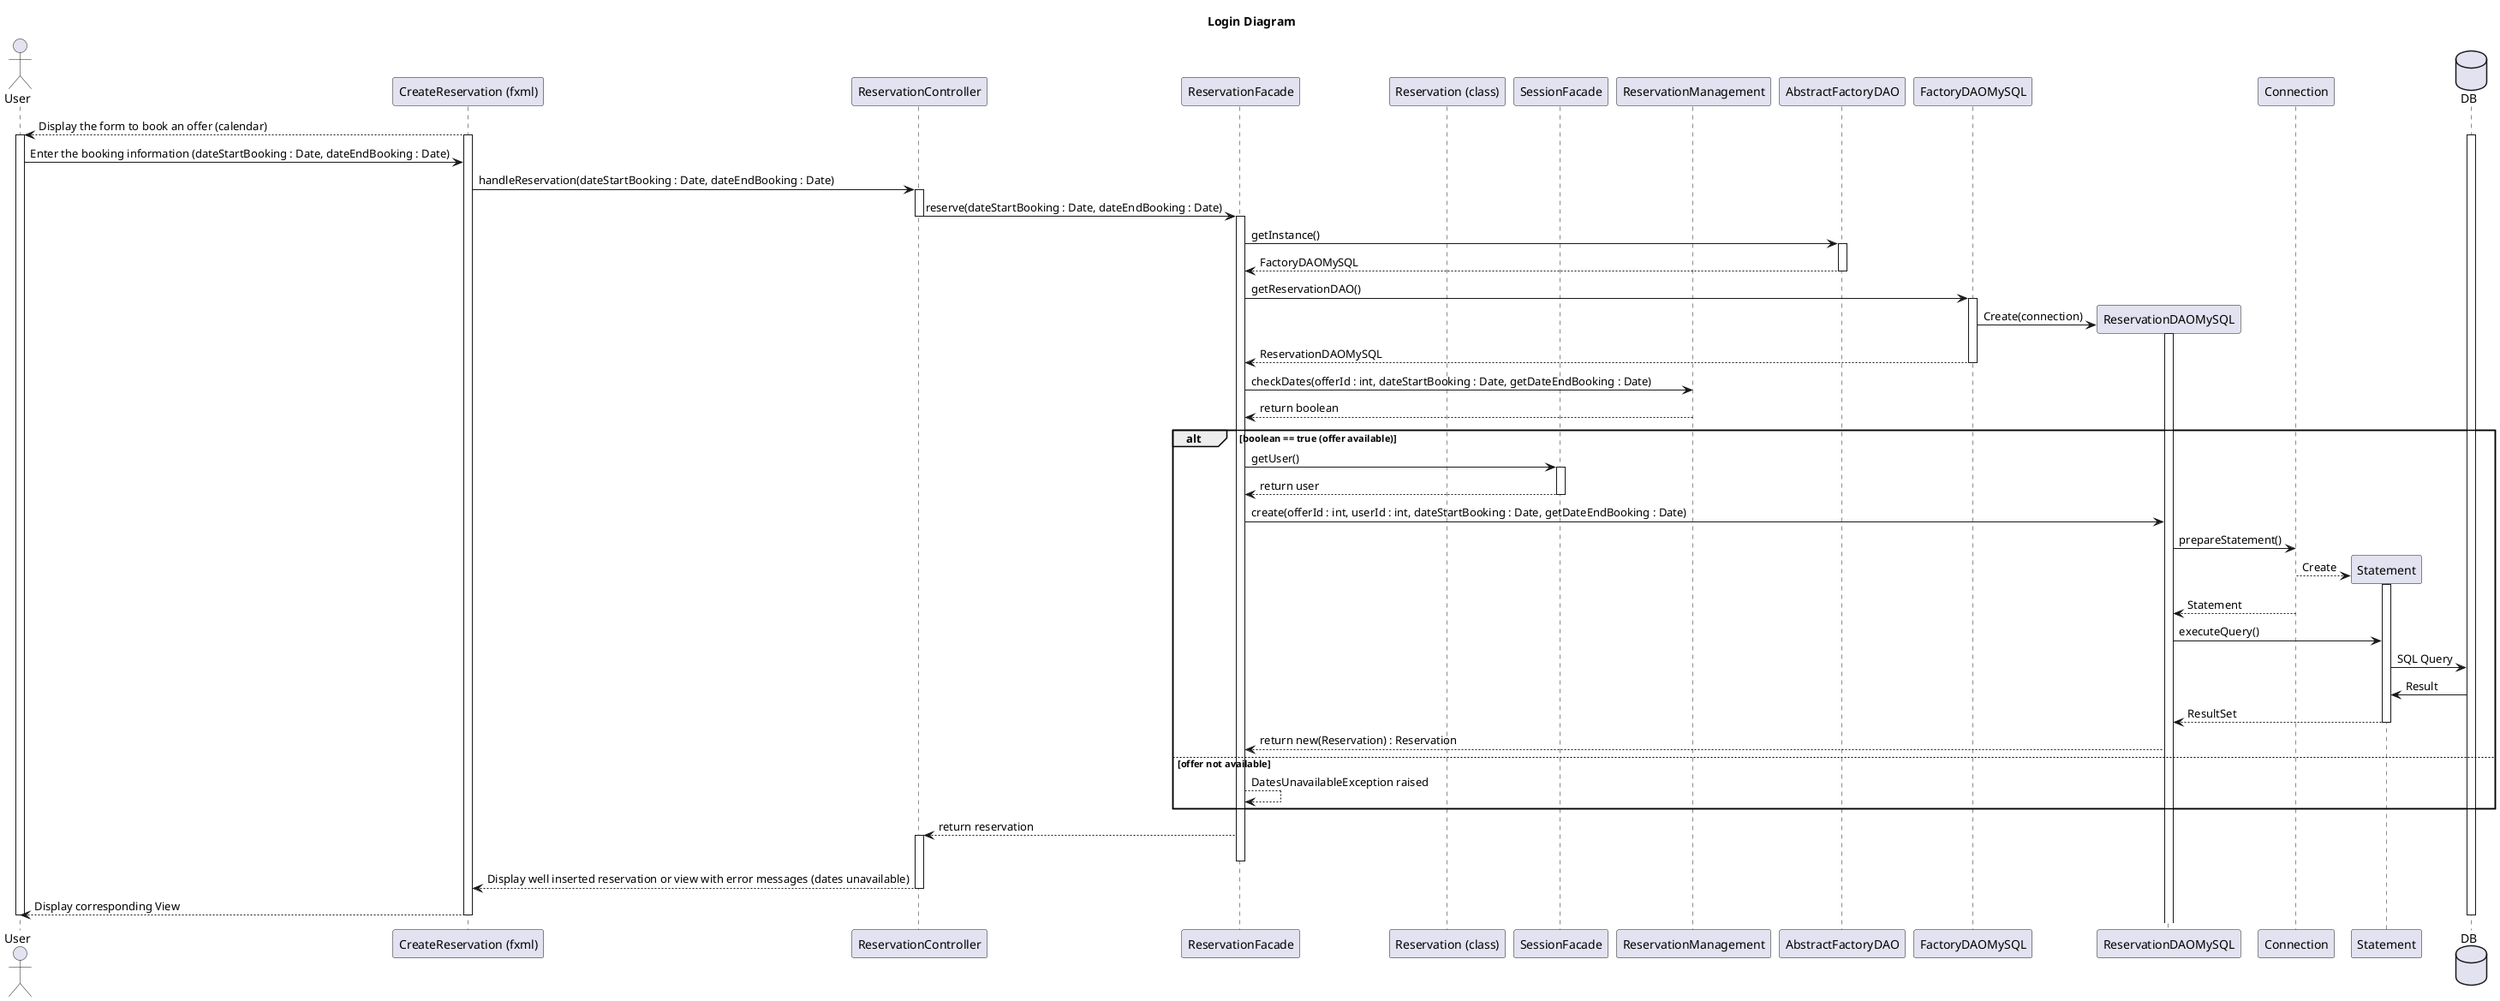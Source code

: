 @startuml
title Login Diagram

actor User
participant "CreateReservation (fxml)"
participant ReservationController
participant ReservationFacade
participant "Reservation (class)"
participant SessionFacade
participant ReservationManagement
participant AbstractFactoryDAO
participant FactoryDAOMySQL
participant ReservationDAOMySQL
participant Connection
participant Statement
database DB


"CreateReservation (fxml)"-->User: Display the form to book an offer (calendar)

activate "CreateReservation (fxml)"
activate User
activate DB


User->"CreateReservation (fxml)": Enter the booking information (dateStartBooking : Date, dateEndBooking : Date)

"CreateReservation (fxml)"->ReservationController: handleReservation(dateStartBooking : Date, dateEndBooking : Date)

activate ReservationController

ReservationController->ReservationFacade:reserve(dateStartBooking : Date, dateEndBooking : Date)

deactivate ReservationController

activate ReservationFacade

ReservationFacade->AbstractFactoryDAO:getInstance()
activate AbstractFactoryDAO

AbstractFactoryDAO--> ReservationFacade : FactoryDAOMySQL
deactivate AbstractFactoryDAO

ReservationFacade -> FactoryDAOMySQL:getReservationDAO()

activate FactoryDAOMySQL

FactoryDAOMySQL->ReservationDAOMySQL **:Create(connection)

activate ReservationDAOMySQL
FactoryDAOMySQL-->ReservationFacade:ReservationDAOMySQL

deactivate FactoryDAOMySQL
ReservationFacade->ReservationManagement:checkDates(offerId : int, dateStartBooking : Date, getDateEndBooking : Date)
ReservationManagement-->ReservationFacade:return boolean
alt boolean == true (offer available)

    ReservationFacade->SessionFacade: getUser()
    activate SessionFacade
    SessionFacade-->ReservationFacade: return user
    deactivate SessionFacade

    ReservationFacade->ReservationDAOMySQL: create(offerId : int, userId : int, dateStartBooking : Date, getDateEndBooking : Date)

    ReservationDAOMySQL->Connection: prepareStatement()

    Connection-->Statement **: Create

    activate Statement

    Connection-->ReservationDAOMySQL: Statement

    deactivate Connection

    ReservationDAOMySQL->Statement:executeQuery()

    Statement->DB: SQL Query

    DB->Statement:Result

    Statement-->ReservationDAOMySQL: ResultSet

    deactivate Statement

    ReservationDAOMySQL-->ReservationFacade: return new(Reservation) : Reservation

else offer not available
    ReservationFacade-->ReservationFacade:DatesUnavailableException raised
end

ReservationFacade-->ReservationController : return reservation
    activate ReservationController

    deactivate ReservationFacade

ReservationController-->"CreateReservation (fxml)": Display well inserted reservation or view with error messages (dates unavailable)

deactivate ReservationController

"CreateReservation (fxml)"-->User: Display corresponding View
deactivate "CreateReservation (fxml)"
deactivate DB
deactivate ReservationManagement
deactivate User

@enduml